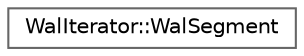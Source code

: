 digraph "Gráfico de Hierarquia de Classes"
{
 // LATEX_PDF_SIZE
  bgcolor="transparent";
  edge [fontname=Helvetica,fontsize=10,labelfontname=Helvetica,labelfontsize=10];
  node [fontname=Helvetica,fontsize=10,shape=box,height=0.2,width=0.4];
  rankdir="LR";
  Node0 [id="Node000000",label="WalIterator::WalSegment",height=0.2,width=0.4,color="grey40", fillcolor="white", style="filled",URL="$structWalIterator_1_1WalSegment.html",tooltip=" "];
}
